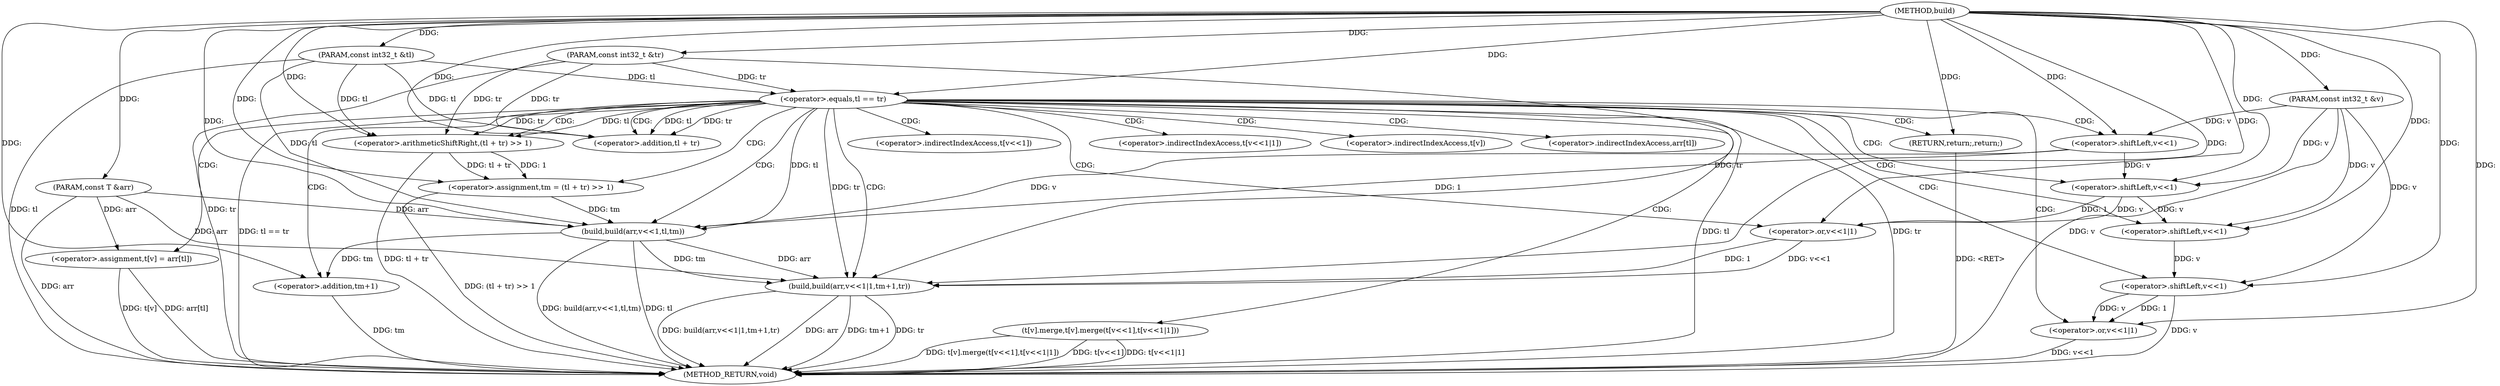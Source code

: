 digraph "build" {  
"1001335" [label = "(METHOD,build)" ]
"1001393" [label = "(METHOD_RETURN,void)" ]
"1001336" [label = "(PARAM,const T &arr)" ]
"1001337" [label = "(PARAM,const int32_t &v)" ]
"1001338" [label = "(PARAM,const int32_t &tl)" ]
"1001339" [label = "(PARAM,const int32_t &tr)" ]
"1001355" [label = "(<operator>.assignment,tm = (tl + tr) >> 1)" ]
"1001362" [label = "(build,build(arr,v<<1,tl,tm))" ]
"1001369" [label = "(build,build(arr,v<<1|1,tm+1,tr))" ]
"1001380" [label = "(t[v].merge,t[v].merge(t[v<<1],t[v<<1|1]))" ]
"1001342" [label = "(<operator>.equals,tl == tr)" ]
"1001346" [label = "(<operator>.assignment,t[v] = arr[tl])" ]
"1001353" [label = "(RETURN,return;,return;)" ]
"1001357" [label = "(<operator>.arithmeticShiftRight,(tl + tr) >> 1)" ]
"1001364" [label = "(<operator>.shiftLeft,v<<1)" ]
"1001371" [label = "(<operator>.or,v<<1|1)" ]
"1001376" [label = "(<operator>.addition,tm+1)" ]
"1001358" [label = "(<operator>.addition,tl + tr)" ]
"1001372" [label = "(<operator>.shiftLeft,v<<1)" ]
"1001383" [label = "(<operator>.shiftLeft,v<<1)" ]
"1001388" [label = "(<operator>.or,v<<1|1)" ]
"1001389" [label = "(<operator>.shiftLeft,v<<1)" ]
"1001381" [label = "(<operator>.indirectIndexAccess,t[v<<1])" ]
"1001386" [label = "(<operator>.indirectIndexAccess,t[v<<1|1])" ]
"1001347" [label = "(<operator>.indirectIndexAccess,t[v])" ]
"1001350" [label = "(<operator>.indirectIndexAccess,arr[tl])" ]
  "1001353" -> "1001393"  [ label = "DDG: <RET>"] 
  "1001336" -> "1001393"  [ label = "DDG: arr"] 
  "1001337" -> "1001393"  [ label = "DDG: v"] 
  "1001338" -> "1001393"  [ label = "DDG: tl"] 
  "1001339" -> "1001393"  [ label = "DDG: tr"] 
  "1001342" -> "1001393"  [ label = "DDG: tl"] 
  "1001342" -> "1001393"  [ label = "DDG: tr"] 
  "1001342" -> "1001393"  [ label = "DDG: tl == tr"] 
  "1001357" -> "1001393"  [ label = "DDG: tl + tr"] 
  "1001355" -> "1001393"  [ label = "DDG: (tl + tr) >> 1"] 
  "1001362" -> "1001393"  [ label = "DDG: tl"] 
  "1001362" -> "1001393"  [ label = "DDG: build(arr,v<<1,tl,tm)"] 
  "1001369" -> "1001393"  [ label = "DDG: arr"] 
  "1001376" -> "1001393"  [ label = "DDG: tm"] 
  "1001369" -> "1001393"  [ label = "DDG: tm+1"] 
  "1001369" -> "1001393"  [ label = "DDG: tr"] 
  "1001369" -> "1001393"  [ label = "DDG: build(arr,v<<1|1,tm+1,tr)"] 
  "1001380" -> "1001393"  [ label = "DDG: t[v<<1]"] 
  "1001389" -> "1001393"  [ label = "DDG: v"] 
  "1001388" -> "1001393"  [ label = "DDG: v<<1"] 
  "1001380" -> "1001393"  [ label = "DDG: t[v<<1|1]"] 
  "1001380" -> "1001393"  [ label = "DDG: t[v].merge(t[v<<1],t[v<<1|1])"] 
  "1001346" -> "1001393"  [ label = "DDG: t[v]"] 
  "1001346" -> "1001393"  [ label = "DDG: arr[tl]"] 
  "1001335" -> "1001336"  [ label = "DDG: "] 
  "1001335" -> "1001337"  [ label = "DDG: "] 
  "1001335" -> "1001338"  [ label = "DDG: "] 
  "1001335" -> "1001339"  [ label = "DDG: "] 
  "1001357" -> "1001355"  [ label = "DDG: tl + tr"] 
  "1001357" -> "1001355"  [ label = "DDG: 1"] 
  "1001335" -> "1001355"  [ label = "DDG: "] 
  "1001336" -> "1001362"  [ label = "DDG: arr"] 
  "1001335" -> "1001362"  [ label = "DDG: "] 
  "1001364" -> "1001362"  [ label = "DDG: v"] 
  "1001364" -> "1001362"  [ label = "DDG: 1"] 
  "1001338" -> "1001362"  [ label = "DDG: tl"] 
  "1001342" -> "1001362"  [ label = "DDG: tl"] 
  "1001355" -> "1001362"  [ label = "DDG: tm"] 
  "1001362" -> "1001369"  [ label = "DDG: arr"] 
  "1001336" -> "1001369"  [ label = "DDG: arr"] 
  "1001335" -> "1001369"  [ label = "DDG: "] 
  "1001362" -> "1001369"  [ label = "DDG: tm"] 
  "1001371" -> "1001369"  [ label = "DDG: 1"] 
  "1001371" -> "1001369"  [ label = "DDG: v<<1"] 
  "1001339" -> "1001369"  [ label = "DDG: tr"] 
  "1001342" -> "1001369"  [ label = "DDG: tr"] 
  "1001338" -> "1001342"  [ label = "DDG: tl"] 
  "1001335" -> "1001342"  [ label = "DDG: "] 
  "1001339" -> "1001342"  [ label = "DDG: tr"] 
  "1001336" -> "1001346"  [ label = "DDG: arr"] 
  "1001335" -> "1001353"  [ label = "DDG: "] 
  "1001342" -> "1001357"  [ label = "DDG: tl"] 
  "1001338" -> "1001357"  [ label = "DDG: tl"] 
  "1001335" -> "1001357"  [ label = "DDG: "] 
  "1001342" -> "1001357"  [ label = "DDG: tr"] 
  "1001339" -> "1001357"  [ label = "DDG: tr"] 
  "1001337" -> "1001364"  [ label = "DDG: v"] 
  "1001335" -> "1001364"  [ label = "DDG: "] 
  "1001372" -> "1001371"  [ label = "DDG: 1"] 
  "1001372" -> "1001371"  [ label = "DDG: v"] 
  "1001335" -> "1001371"  [ label = "DDG: "] 
  "1001362" -> "1001376"  [ label = "DDG: tm"] 
  "1001335" -> "1001376"  [ label = "DDG: "] 
  "1001342" -> "1001358"  [ label = "DDG: tl"] 
  "1001338" -> "1001358"  [ label = "DDG: tl"] 
  "1001335" -> "1001358"  [ label = "DDG: "] 
  "1001342" -> "1001358"  [ label = "DDG: tr"] 
  "1001339" -> "1001358"  [ label = "DDG: tr"] 
  "1001364" -> "1001372"  [ label = "DDG: v"] 
  "1001337" -> "1001372"  [ label = "DDG: v"] 
  "1001335" -> "1001372"  [ label = "DDG: "] 
  "1001372" -> "1001383"  [ label = "DDG: v"] 
  "1001337" -> "1001383"  [ label = "DDG: v"] 
  "1001335" -> "1001383"  [ label = "DDG: "] 
  "1001389" -> "1001388"  [ label = "DDG: 1"] 
  "1001389" -> "1001388"  [ label = "DDG: v"] 
  "1001335" -> "1001388"  [ label = "DDG: "] 
  "1001383" -> "1001389"  [ label = "DDG: v"] 
  "1001337" -> "1001389"  [ label = "DDG: v"] 
  "1001335" -> "1001389"  [ label = "DDG: "] 
  "1001342" -> "1001376"  [ label = "CDG: "] 
  "1001342" -> "1001362"  [ label = "CDG: "] 
  "1001342" -> "1001347"  [ label = "CDG: "] 
  "1001342" -> "1001346"  [ label = "CDG: "] 
  "1001342" -> "1001381"  [ label = "CDG: "] 
  "1001342" -> "1001350"  [ label = "CDG: "] 
  "1001342" -> "1001371"  [ label = "CDG: "] 
  "1001342" -> "1001380"  [ label = "CDG: "] 
  "1001342" -> "1001389"  [ label = "CDG: "] 
  "1001342" -> "1001355"  [ label = "CDG: "] 
  "1001342" -> "1001369"  [ label = "CDG: "] 
  "1001342" -> "1001386"  [ label = "CDG: "] 
  "1001342" -> "1001388"  [ label = "CDG: "] 
  "1001342" -> "1001364"  [ label = "CDG: "] 
  "1001342" -> "1001358"  [ label = "CDG: "] 
  "1001342" -> "1001383"  [ label = "CDG: "] 
  "1001342" -> "1001357"  [ label = "CDG: "] 
  "1001342" -> "1001372"  [ label = "CDG: "] 
  "1001342" -> "1001353"  [ label = "CDG: "] 
}
